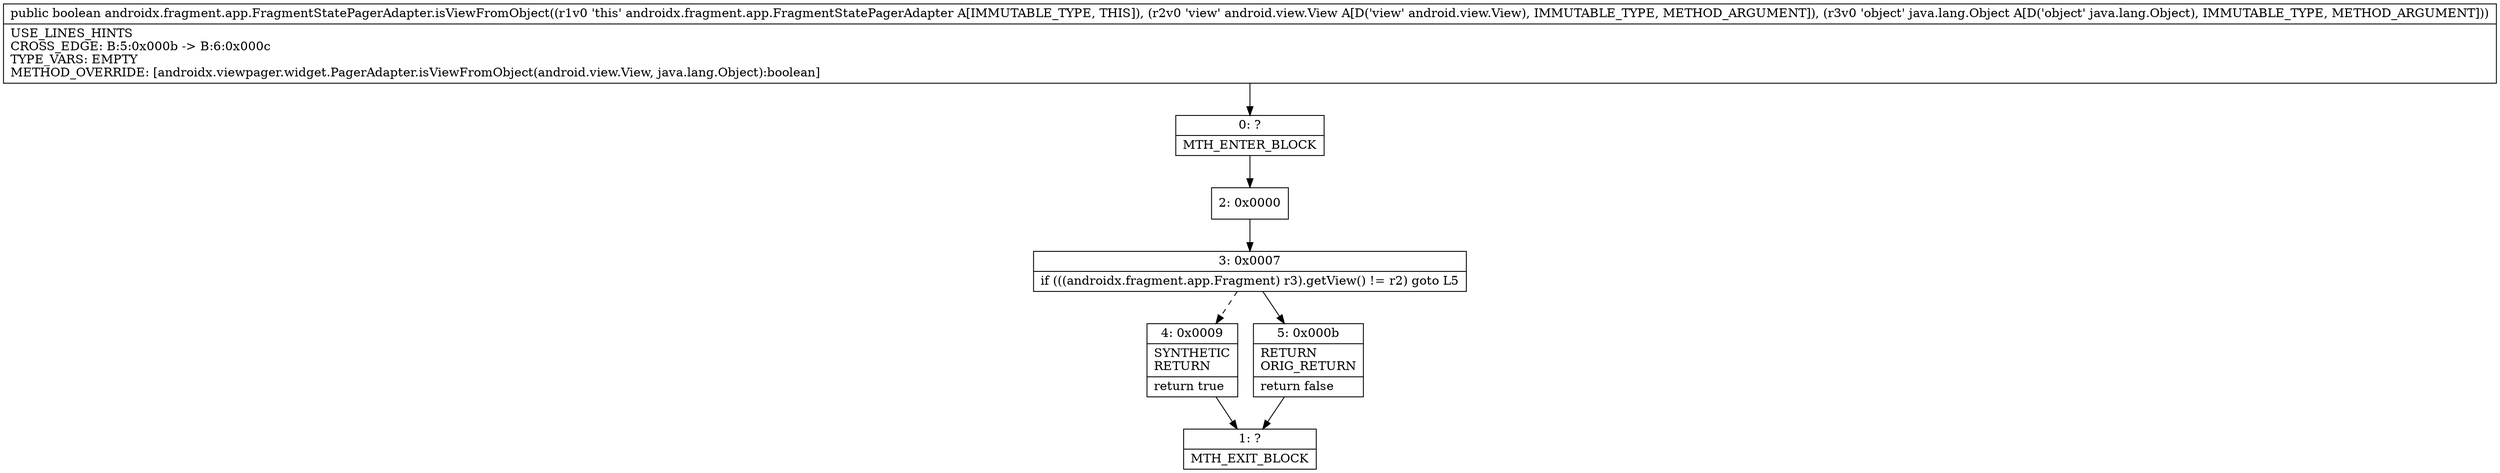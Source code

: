 digraph "CFG forandroidx.fragment.app.FragmentStatePagerAdapter.isViewFromObject(Landroid\/view\/View;Ljava\/lang\/Object;)Z" {
Node_0 [shape=record,label="{0\:\ ?|MTH_ENTER_BLOCK\l}"];
Node_2 [shape=record,label="{2\:\ 0x0000}"];
Node_3 [shape=record,label="{3\:\ 0x0007|if (((androidx.fragment.app.Fragment) r3).getView() != r2) goto L5\l}"];
Node_4 [shape=record,label="{4\:\ 0x0009|SYNTHETIC\lRETURN\l|return true\l}"];
Node_1 [shape=record,label="{1\:\ ?|MTH_EXIT_BLOCK\l}"];
Node_5 [shape=record,label="{5\:\ 0x000b|RETURN\lORIG_RETURN\l|return false\l}"];
MethodNode[shape=record,label="{public boolean androidx.fragment.app.FragmentStatePagerAdapter.isViewFromObject((r1v0 'this' androidx.fragment.app.FragmentStatePagerAdapter A[IMMUTABLE_TYPE, THIS]), (r2v0 'view' android.view.View A[D('view' android.view.View), IMMUTABLE_TYPE, METHOD_ARGUMENT]), (r3v0 'object' java.lang.Object A[D('object' java.lang.Object), IMMUTABLE_TYPE, METHOD_ARGUMENT]))  | USE_LINES_HINTS\lCROSS_EDGE: B:5:0x000b \-\> B:6:0x000c\lTYPE_VARS: EMPTY\lMETHOD_OVERRIDE: [androidx.viewpager.widget.PagerAdapter.isViewFromObject(android.view.View, java.lang.Object):boolean]\l}"];
MethodNode -> Node_0;Node_0 -> Node_2;
Node_2 -> Node_3;
Node_3 -> Node_4[style=dashed];
Node_3 -> Node_5;
Node_4 -> Node_1;
Node_5 -> Node_1;
}

